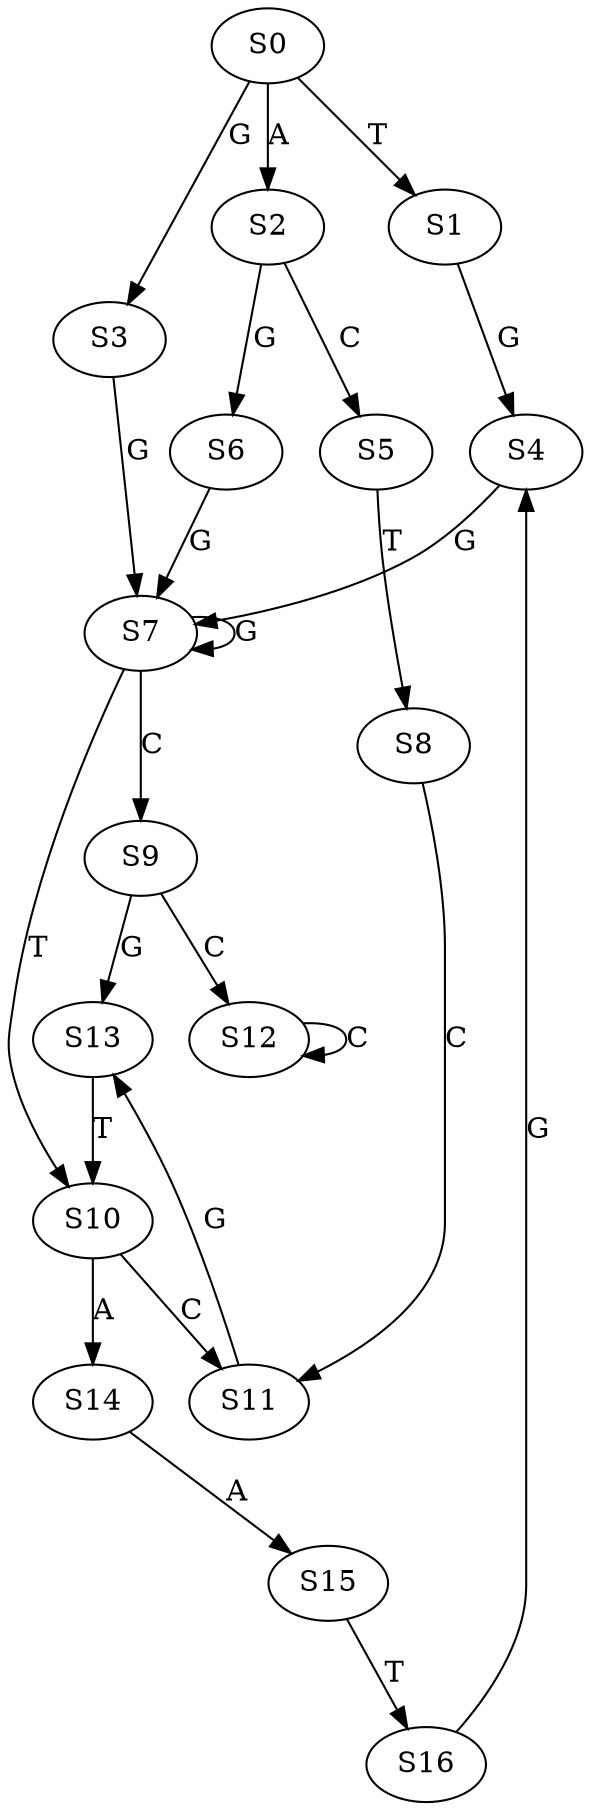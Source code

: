 strict digraph  {
	S0 -> S1 [ label = T ];
	S0 -> S2 [ label = A ];
	S0 -> S3 [ label = G ];
	S1 -> S4 [ label = G ];
	S2 -> S5 [ label = C ];
	S2 -> S6 [ label = G ];
	S3 -> S7 [ label = G ];
	S4 -> S7 [ label = G ];
	S5 -> S8 [ label = T ];
	S6 -> S7 [ label = G ];
	S7 -> S9 [ label = C ];
	S7 -> S7 [ label = G ];
	S7 -> S10 [ label = T ];
	S8 -> S11 [ label = C ];
	S9 -> S12 [ label = C ];
	S9 -> S13 [ label = G ];
	S10 -> S14 [ label = A ];
	S10 -> S11 [ label = C ];
	S11 -> S13 [ label = G ];
	S12 -> S12 [ label = C ];
	S13 -> S10 [ label = T ];
	S14 -> S15 [ label = A ];
	S15 -> S16 [ label = T ];
	S16 -> S4 [ label = G ];
}
